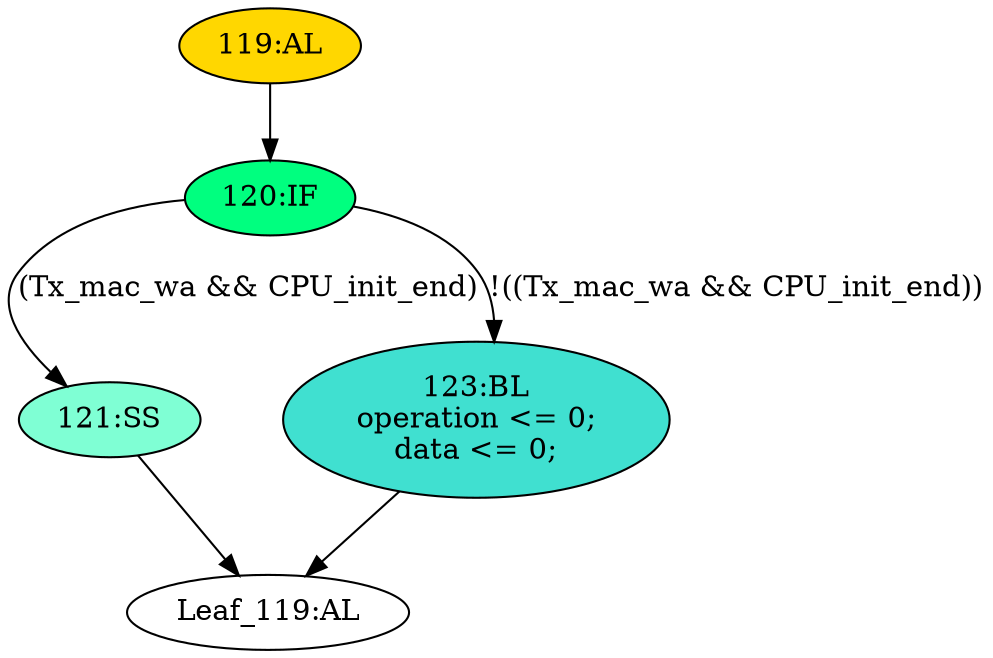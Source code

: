 strict digraph "" {
	node [label="\N"];
	"120:IF"	 [ast="<pyverilog.vparser.ast.IfStatement object at 0x7fe07b3dbcd0>",
		fillcolor=springgreen,
		label="120:IF",
		statements="[]",
		style=filled,
		typ=IfStatement];
	"121:SS"	 [ast="<pyverilog.vparser.ast.SingleStatement object at 0x7fe07b3c1110>",
		fillcolor=aquamarine,
		label="121:SS",
		statements="[]",
		style=filled,
		typ=SingleStatement];
	"120:IF" -> "121:SS"	 [cond="['Tx_mac_wa', 'CPU_init_end']",
		label="(Tx_mac_wa && CPU_init_end)",
		lineno=120];
	"123:BL"	 [ast="<pyverilog.vparser.ast.Block object at 0x7fe07b3dbd90>",
		fillcolor=turquoise,
		label="123:BL
operation <= 0;
data <= 0;",
		statements="[<pyverilog.vparser.ast.NonblockingSubstitution object at 0x7fe07b3dbdd0>, <pyverilog.vparser.ast.NonblockingSubstitution object \
at 0x7fe07b3dbf50>]",
		style=filled,
		typ=Block];
	"120:IF" -> "123:BL"	 [cond="['Tx_mac_wa', 'CPU_init_end']",
		label="!((Tx_mac_wa && CPU_init_end))",
		lineno=120];
	"Leaf_119:AL"	 [def_var="['operation', 'data']",
		label="Leaf_119:AL"];
	"121:SS" -> "Leaf_119:AL"	 [cond="[]",
		lineno=None];
	"119:AL"	 [ast="<pyverilog.vparser.ast.Always object at 0x7fe07b3c1410>",
		clk_sens=True,
		fillcolor=gold,
		label="119:AL",
		sens="['Clk_user']",
		statements="[]",
		style=filled,
		typ=Always,
		use_var="['CPU_init_end', 'Tx_mac_wa']"];
	"119:AL" -> "120:IF"	 [cond="[]",
		lineno=None];
	"123:BL" -> "Leaf_119:AL"	 [cond="[]",
		lineno=None];
}
